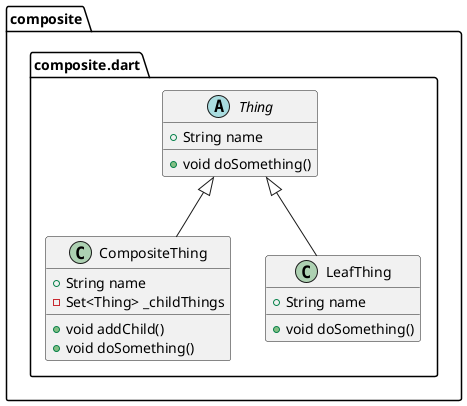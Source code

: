 @startuml
set namespaceSeparator ::

abstract class "composite::composite.dart::Thing" {
  +String name
  +void doSomething()
}

class "composite::composite.dart::CompositeThing" {
  +String name
  -Set<Thing> _childThings
  +void addChild()
  +void doSomething()
}

"composite::composite.dart::Thing" <|-- "composite::composite.dart::CompositeThing"

class "composite::composite.dart::LeafThing" {
  +String name
  +void doSomething()
}

"composite::composite.dart::Thing" <|-- "composite::composite.dart::LeafThing"


@enduml